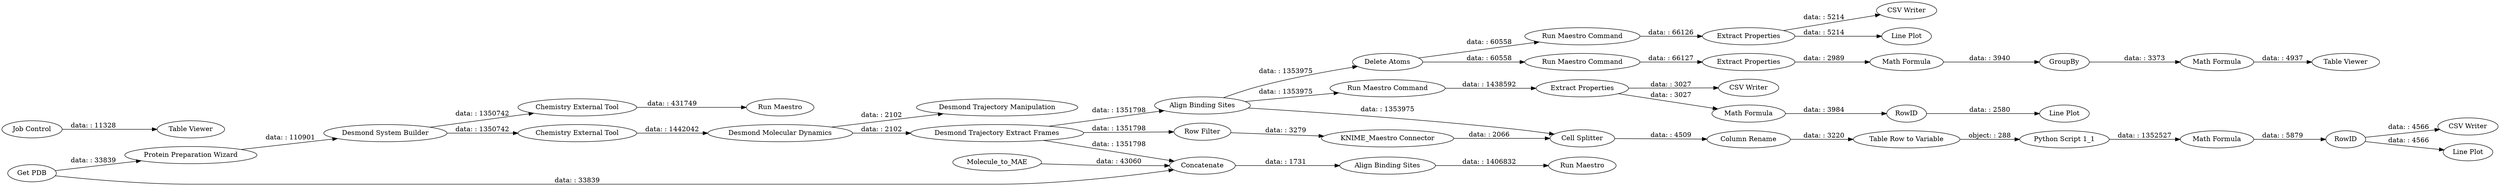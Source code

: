 digraph {
	"-5306529991363354151_8416" [label="Math Formula"]
	"4670735581882257618_8392" [label="KNIME_Maestro Connector"]
	"4670735581882257618_8417" [label="Math Formula"]
	"4670735581882257618_8407" [label="Run Maestro Command"]
	"4670735581882257618_8409" [label="Delete Atoms"]
	"4670735581882257618_8408" [label="Extract Properties"]
	"4670735581882257618_8399" [label="Line Plot"]
	"-5306529991363354151_8382" [label="Python Script 1_1"]
	"4670735581882257618_8413" [label="Desmond Trajectory Manipulation"]
	"-5306529991363354151_8386" [label="Column Rename"]
	"4670735581882257618_8390" [label="Desmond System Builder"]
	"-5306529991363354151_8417" [label="Cell Splitter"]
	"4670735581882257618_8422" [label="CSV Writer"]
	"4670735581882257618_8415" [label="Chemistry External Tool"]
	"4670735581882257618_8416" [label="Math Formula"]
	"4670735581882257618_92" [label="Get PDB"]
	"4670735581882257618_8420" [label="Chemistry External Tool"]
	"4670735581882257618_8411" [label="Run Maestro Command"]
	"-5306529991363354151_8412" [label=RowID]
	"-5306529991363354151_8385" [label="Table Row to Variable"]
	"4670735581882257618_8400" [label="Table Viewer"]
	"4670735581882257618_8393" [label="Extract Properties"]
	"4670735581882257618_8401" [label=GroupBy]
	"4670735581882257618_8404" [label="Extract Properties"]
	"4670735581882257618_8406" [label="Run Maestro Command"]
	"4670735581882257618_8405" [label="Align Binding Sites"]
	"4670735581882257618_8398" [label="Line Plot"]
	"4670735581882257618_247" [label="Run Maestro"]
	"4670735581882257618_8403" [label="Line Plot"]
	"4670735581882257618_8402" [label="Desmond Trajectory Extract Frames"]
	"2477317566852209995_248" [label=Molecule_to_MAE]
	"4670735581882257618_8397" [label="Math Formula"]
	"4670735581882257618_8412" [label=RowID]
	"4670735581882257618_8394" [label="Row Filter"]
	"2477317566852209995_245" [label=Concatenate]
	"4670735581882257618_94" [label="Protein Preparation Wizard"]
	"4670735581882257618_8423" [label="CSV Writer"]
	"4670735581882257618_8426" [label="Desmond Molecular Dynamics"]
	"4670735581882257618_8414" [label="Run Maestro"]
	"4670735581882257618_8418" [label="Table Viewer"]
	"4670735581882257618_8424" [label="CSV Writer"]
	"4670735581882257618_8421" [label="Job Control"]
	"2477317566852209995_173" [label="Align Binding Sites"]
	"4670735581882257618_94" -> "4670735581882257618_8390" [label="data: : 110901"]
	"4670735581882257618_8405" -> "-5306529991363354151_8417" [label="data: : 1353975"]
	"4670735581882257618_8402" -> "4670735581882257618_8405" [label="data: : 1351798"]
	"-5306529991363354151_8385" -> "-5306529991363354151_8382" [label="object: : 288"]
	"-5306529991363354151_8416" -> "-5306529991363354151_8412" [label="data: : 5879"]
	"2477317566852209995_173" -> "4670735581882257618_247" [label="data: : 1406832"]
	"4670735581882257618_8409" -> "4670735581882257618_8407" [label="data: : 60558"]
	"4670735581882257618_8411" -> "4670735581882257618_8408" [label="data: : 1438592"]
	"4670735581882257618_8409" -> "4670735581882257618_8406" [label="data: : 60558"]
	"4670735581882257618_8412" -> "4670735581882257618_8399" [label="data: : 2580"]
	"4670735581882257618_8417" -> "4670735581882257618_8401" [label="data: : 3940"]
	"4670735581882257618_8405" -> "4670735581882257618_8409" [label="data: : 1353975"]
	"4670735581882257618_92" -> "4670735581882257618_94" [label="data: : 33839"]
	"4670735581882257618_8392" -> "-5306529991363354151_8417" [label="data: : 2066"]
	"4670735581882257618_8421" -> "4670735581882257618_8418" [label="data: : 11328"]
	"-5306529991363354151_8417" -> "-5306529991363354151_8386" [label="data: : 4509"]
	"-5306529991363354151_8412" -> "4670735581882257618_8422" [label="data: : 4566"]
	"4670735581882257618_8401" -> "4670735581882257618_8397" [label="data: : 3373"]
	"4670735581882257618_92" -> "2477317566852209995_245" [label="data: : 33839"]
	"4670735581882257618_8415" -> "4670735581882257618_8426" [label="data: : 1442042"]
	"4670735581882257618_8404" -> "4670735581882257618_8398" [label="data: : 5214"]
	"4670735581882257618_8402" -> "4670735581882257618_8394" [label="data: : 1351798"]
	"4670735581882257618_8407" -> "4670735581882257618_8404" [label="data: : 66126"]
	"4670735581882257618_8394" -> "4670735581882257618_8392" [label="data: : 3279"]
	"4670735581882257618_8406" -> "4670735581882257618_8393" [label="data: : 66127"]
	"4670735581882257618_8390" -> "4670735581882257618_8415" [label="data: : 1350742"]
	"4670735581882257618_8393" -> "4670735581882257618_8417" [label="data: : 2989"]
	"4670735581882257618_8416" -> "4670735581882257618_8412" [label="data: : 3984"]
	"-5306529991363354151_8382" -> "-5306529991363354151_8416" [label="data: : 1352527"]
	"4670735581882257618_8420" -> "4670735581882257618_8414" [label="data: : 431749"]
	"2477317566852209995_248" -> "2477317566852209995_245" [label="data: : 43060"]
	"4670735581882257618_8426" -> "4670735581882257618_8402" [label="data: : 2102"]
	"4670735581882257618_8402" -> "2477317566852209995_245" [label="data: : 1351798"]
	"4670735581882257618_8405" -> "4670735581882257618_8411" [label="data: : 1353975"]
	"4670735581882257618_8408" -> "4670735581882257618_8416" [label="data: : 3027"]
	"4670735581882257618_8408" -> "4670735581882257618_8424" [label="data: : 3027"]
	"-5306529991363354151_8386" -> "-5306529991363354151_8385" [label="data: : 3220"]
	"4670735581882257618_8404" -> "4670735581882257618_8423" [label="data: : 5214"]
	"4670735581882257618_8426" -> "4670735581882257618_8413" [label="data: : 2102"]
	"-5306529991363354151_8412" -> "4670735581882257618_8403" [label="data: : 4566"]
	"2477317566852209995_245" -> "2477317566852209995_173" [label="data: : 1731"]
	"4670735581882257618_8390" -> "4670735581882257618_8420" [label="data: : 1350742"]
	"4670735581882257618_8397" -> "4670735581882257618_8400" [label="data: : 4937"]
	rankdir=LR
}
